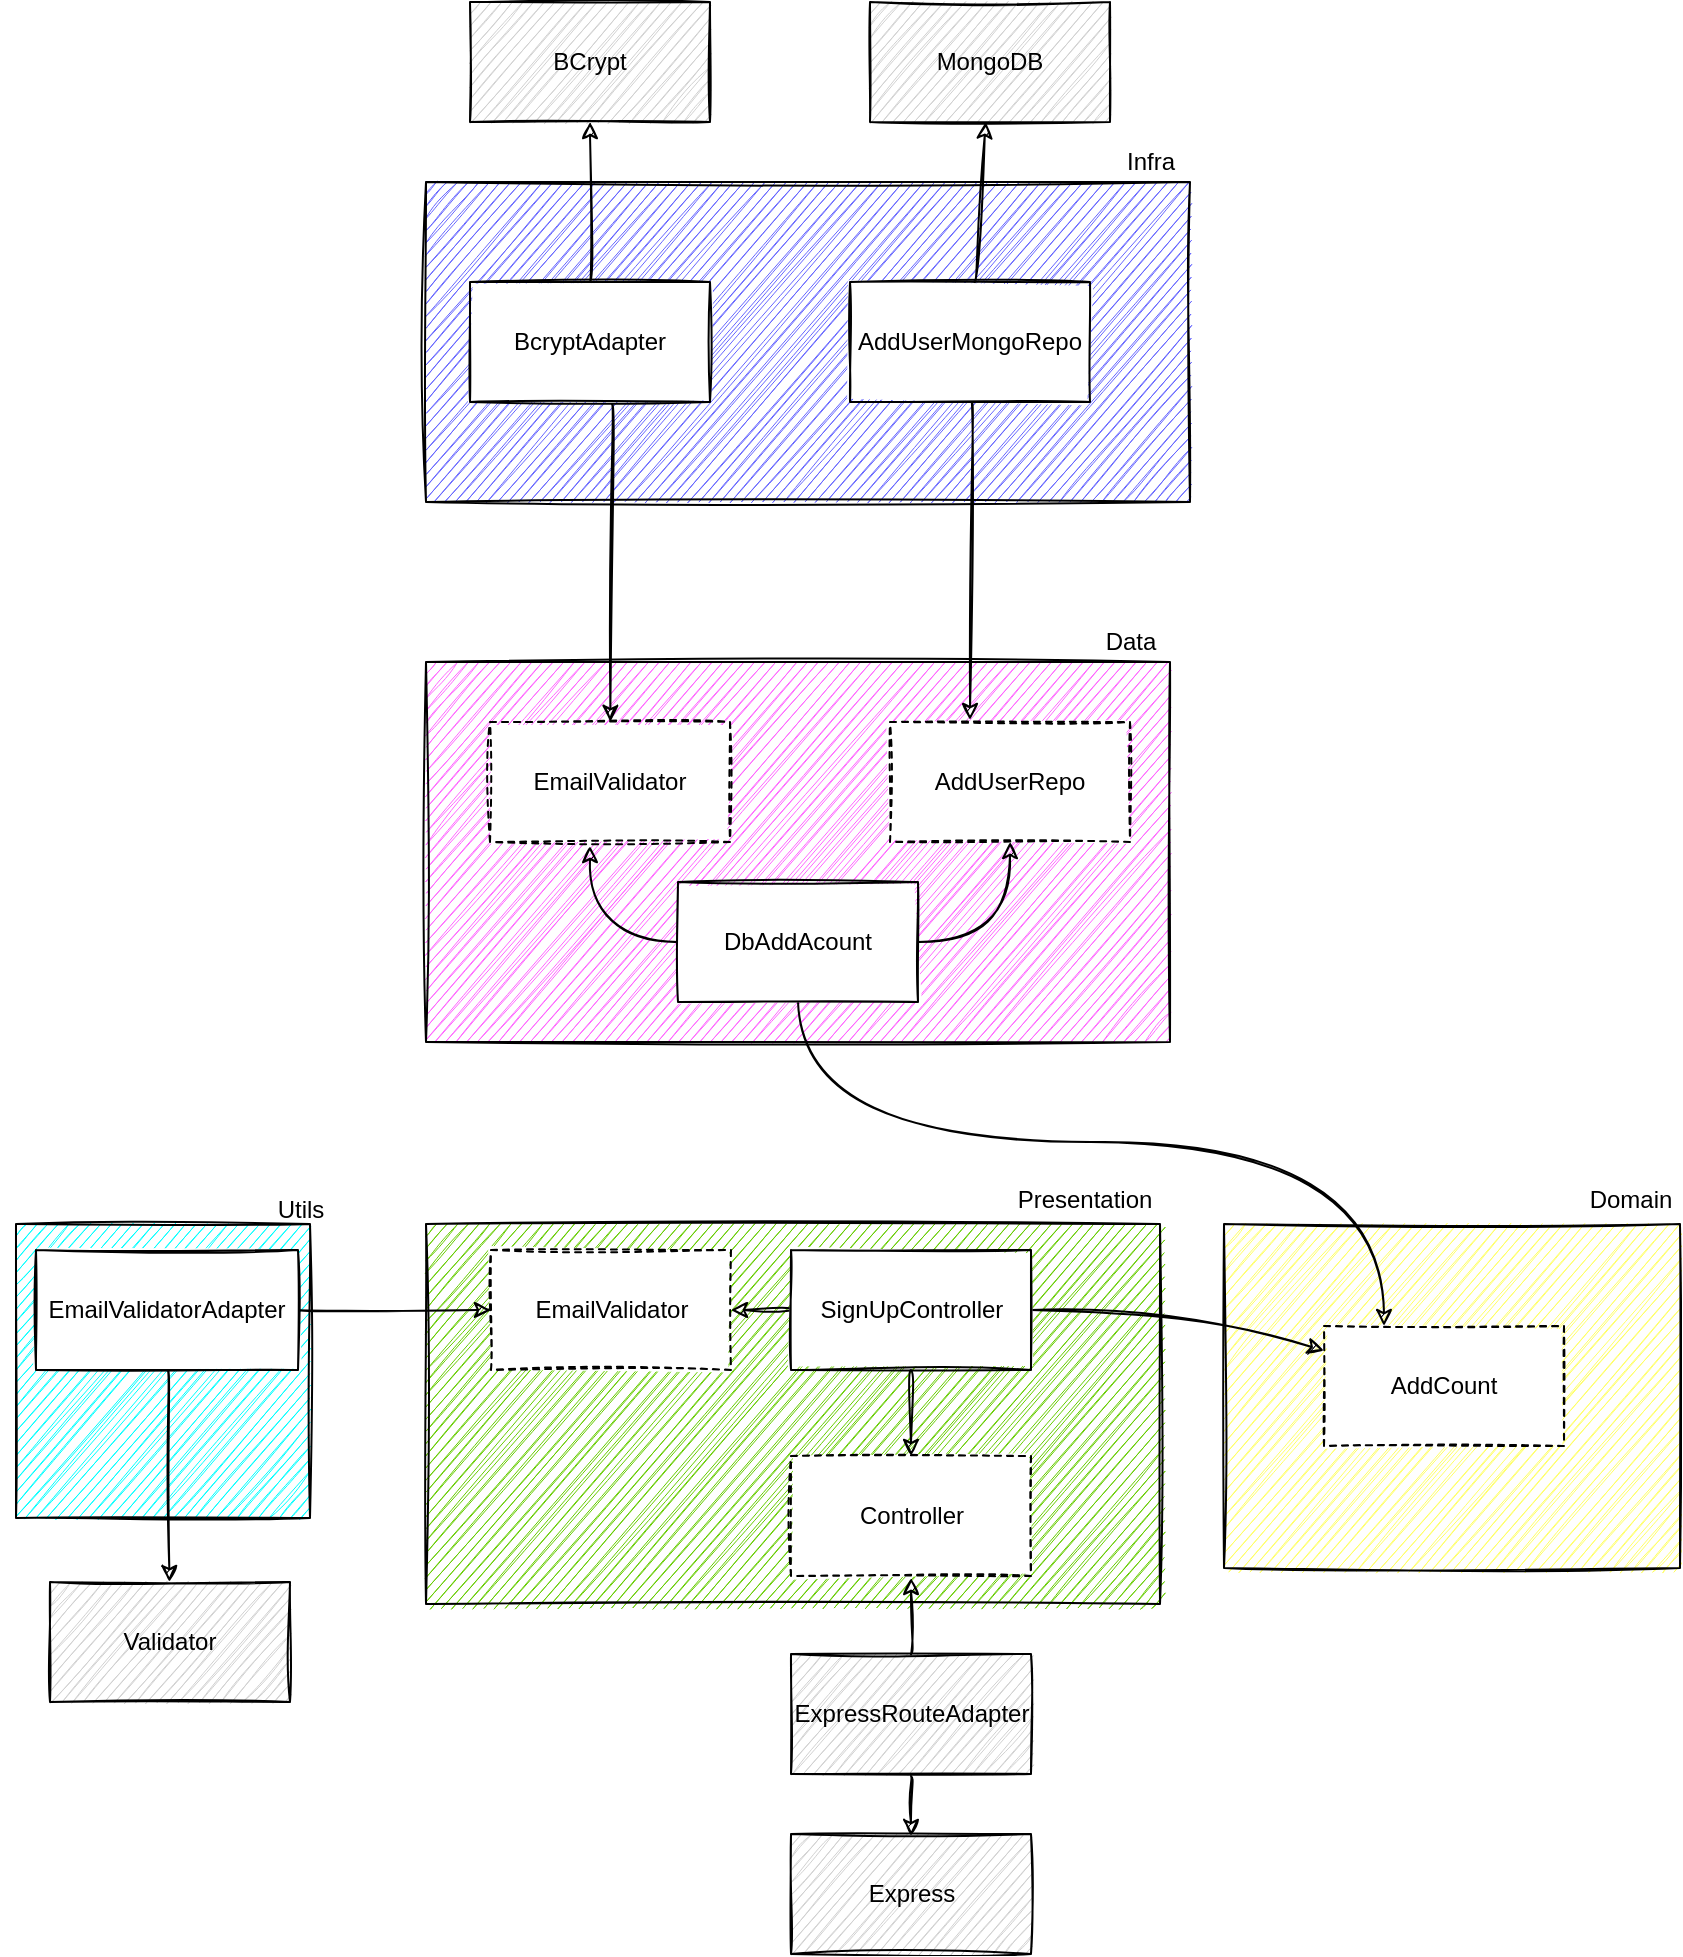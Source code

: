 <mxfile version="13.6.2" type="github">
  <diagram id="KFHT1xv7hrLZdYP2vJop" name="SingUP">
    <mxGraphModel dx="662" dy="1048" grid="1" gridSize="10" guides="0" tooltips="1" connect="0" arrows="0" fold="1" page="0" pageScale="1" pageWidth="827" pageHeight="1169" math="0" shadow="0">
      <root>
        <mxCell id="0" />
        <mxCell id="1" parent="0" />
        <mxCell id="jevTY8jZ-pcgP-MfwE-D-48" value="" style="whiteSpace=wrap;html=1;fillColor=#6666FF;gradientColor=none;sketch=1;" vertex="1" parent="1">
          <mxGeometry x="288" y="-280" width="382" height="160" as="geometry" />
        </mxCell>
        <mxCell id="jevTY8jZ-pcgP-MfwE-D-30" value="" style="whiteSpace=wrap;html=1;fillColor=#FFFF66;gradientColor=none;sketch=1;labelBorderColor=none;labelBackgroundColor=#FFFF66;" vertex="1" parent="1">
          <mxGeometry x="687" y="241" width="228" height="172" as="geometry" />
        </mxCell>
        <mxCell id="jevTY8jZ-pcgP-MfwE-D-1" value="MongoDB" style="whiteSpace=wrap;html=1;labelBorderColor=none;sketch=1;fillColor=#D1D1D1;" vertex="1" parent="1">
          <mxGeometry x="510" y="-370" width="120" height="60" as="geometry" />
        </mxCell>
        <mxCell id="jevTY8jZ-pcgP-MfwE-D-6" value="Express" style="whiteSpace=wrap;html=1;sketch=1;fillColor=#D1D1D1;" vertex="1" parent="1">
          <mxGeometry x="470.5" y="546" width="120" height="60" as="geometry" />
        </mxCell>
        <mxCell id="jevTY8jZ-pcgP-MfwE-D-7" value="" style="whiteSpace=wrap;html=1;sketch=1;fillColor=#66CC00;" vertex="1" parent="1">
          <mxGeometry x="288" y="241" width="367" height="190" as="geometry" />
        </mxCell>
        <mxCell id="jevTY8jZ-pcgP-MfwE-D-8" value="Validator" style="whiteSpace=wrap;html=1;sketch=1;fillColor=#D1D1D1;" vertex="1" parent="1">
          <mxGeometry x="100" y="420" width="120" height="60" as="geometry" />
        </mxCell>
        <mxCell id="jevTY8jZ-pcgP-MfwE-D-9" value="BCrypt" style="whiteSpace=wrap;html=1;sketch=1;fillColor=#D1D1D1;" vertex="1" parent="1">
          <mxGeometry x="310" y="-370" width="120" height="60" as="geometry" />
        </mxCell>
        <mxCell id="jevTY8jZ-pcgP-MfwE-D-20" value="" style="edgeStyle=none;orthogonalLoop=1;jettySize=auto;html=1;curved=1;sketch=1;" edge="1" parent="1">
          <mxGeometry relative="1" as="geometry">
            <mxPoint x="530.5" y="517" as="sourcePoint" />
            <mxPoint x="530.5" y="547" as="targetPoint" />
          </mxGeometry>
        </mxCell>
        <mxCell id="jevTY8jZ-pcgP-MfwE-D-25" value="" style="edgeStyle=none;orthogonalLoop=1;jettySize=auto;html=1;curved=1;sketch=1;" edge="1" parent="1" source="jevTY8jZ-pcgP-MfwE-D-17">
          <mxGeometry relative="1" as="geometry">
            <mxPoint x="530.5" y="418" as="targetPoint" />
          </mxGeometry>
        </mxCell>
        <mxCell id="jevTY8jZ-pcgP-MfwE-D-17" value="ExpressRouteAdapter" style="whiteSpace=wrap;html=1;sketch=1;fillColor=#D1D1D1;" vertex="1" parent="1">
          <mxGeometry x="470.5" y="456" width="120" height="60" as="geometry" />
        </mxCell>
        <mxCell id="jevTY8jZ-pcgP-MfwE-D-18" value="" style="whiteSpace=wrap;html=1;aspect=fixed;sketch=1;fillColor=#00FFFF;" vertex="1" parent="1">
          <mxGeometry x="83" y="241" width="147" height="147" as="geometry" />
        </mxCell>
        <mxCell id="jevTY8jZ-pcgP-MfwE-D-24" value="" style="edgeStyle=none;orthogonalLoop=1;jettySize=auto;html=1;curved=1;sketch=1;" edge="1" parent="1" source="jevTY8jZ-pcgP-MfwE-D-19" target="jevTY8jZ-pcgP-MfwE-D-23">
          <mxGeometry relative="1" as="geometry" />
        </mxCell>
        <mxCell id="jevTY8jZ-pcgP-MfwE-D-35" style="edgeStyle=none;orthogonalLoop=1;jettySize=auto;html=1;curved=1;sketch=1;" edge="1" parent="1" source="jevTY8jZ-pcgP-MfwE-D-19" target="jevTY8jZ-pcgP-MfwE-D-33">
          <mxGeometry relative="1" as="geometry">
            <Array as="points">
              <mxPoint x="668" y="284" />
            </Array>
          </mxGeometry>
        </mxCell>
        <mxCell id="jevTY8jZ-pcgP-MfwE-D-36" value="" style="edgeStyle=none;orthogonalLoop=1;jettySize=auto;html=1;curved=1;sketch=1;" edge="1" parent="1" source="jevTY8jZ-pcgP-MfwE-D-19" target="jevTY8jZ-pcgP-MfwE-D-22">
          <mxGeometry relative="1" as="geometry" />
        </mxCell>
        <mxCell id="jevTY8jZ-pcgP-MfwE-D-19" value="SignUpController" style="whiteSpace=wrap;html=1;sketch=1;" vertex="1" parent="1">
          <mxGeometry x="470.5" y="254" width="120" height="60" as="geometry" />
        </mxCell>
        <mxCell id="jevTY8jZ-pcgP-MfwE-D-22" value="Controller" style="whiteSpace=wrap;html=1;dashed=1;A;sketch=1;" vertex="1" parent="1">
          <mxGeometry x="470.5" y="357" width="120" height="60" as="geometry" />
        </mxCell>
        <mxCell id="jevTY8jZ-pcgP-MfwE-D-23" value="EmailValidator" style="whiteSpace=wrap;html=1;dashed=1;A;sketch=1;" vertex="1" parent="1">
          <mxGeometry x="320.5" y="254" width="120" height="60" as="geometry" />
        </mxCell>
        <mxCell id="jevTY8jZ-pcgP-MfwE-D-26" value="Utils" style="text;html=1;align=center;verticalAlign=middle;resizable=0;points=[];autosize=1;sketch=1;" vertex="1" parent="1">
          <mxGeometry x="208" y="225" width="33" height="18" as="geometry" />
        </mxCell>
        <mxCell id="jevTY8jZ-pcgP-MfwE-D-29" value="" style="edgeStyle=none;orthogonalLoop=1;jettySize=auto;html=1;curved=1;sketch=1;" edge="1" parent="1" source="jevTY8jZ-pcgP-MfwE-D-27" target="jevTY8jZ-pcgP-MfwE-D-23">
          <mxGeometry relative="1" as="geometry" />
        </mxCell>
        <mxCell id="jevTY8jZ-pcgP-MfwE-D-37" value="" style="edgeStyle=none;orthogonalLoop=1;jettySize=auto;html=1;curved=1;sketch=1;" edge="1" parent="1" source="jevTY8jZ-pcgP-MfwE-D-27" target="jevTY8jZ-pcgP-MfwE-D-8">
          <mxGeometry relative="1" as="geometry" />
        </mxCell>
        <mxCell id="jevTY8jZ-pcgP-MfwE-D-27" value="EmailValidatorAdapter" style="whiteSpace=wrap;html=1;fillColor=#ffffff;gradientColor=none;sketch=1;" vertex="1" parent="1">
          <mxGeometry x="93" y="254" width="131" height="60" as="geometry" />
        </mxCell>
        <mxCell id="jevTY8jZ-pcgP-MfwE-D-28" style="edgeStyle=none;orthogonalLoop=1;jettySize=auto;html=1;exitX=0;exitY=0.5;exitDx=0;exitDy=0;curved=1;sketch=1;" edge="1" parent="1" source="jevTY8jZ-pcgP-MfwE-D-18" target="jevTY8jZ-pcgP-MfwE-D-18">
          <mxGeometry relative="1" as="geometry" />
        </mxCell>
        <mxCell id="jevTY8jZ-pcgP-MfwE-D-31" value="Presentation" style="text;html=1;align=center;verticalAlign=middle;resizable=0;points=[];autosize=1;sketch=1;" vertex="1" parent="1">
          <mxGeometry x="578" y="220" width="77" height="18" as="geometry" />
        </mxCell>
        <mxCell id="jevTY8jZ-pcgP-MfwE-D-32" value="Domain" style="text;html=1;align=center;verticalAlign=middle;resizable=0;points=[];autosize=1;sketch=1;" vertex="1" parent="1">
          <mxGeometry x="864" y="220" width="51" height="18" as="geometry" />
        </mxCell>
        <mxCell id="jevTY8jZ-pcgP-MfwE-D-33" value="AddCount" style="whiteSpace=wrap;html=1;fillColor=#ffffff;gradientColor=none;dashed=1;sketch=1;" vertex="1" parent="1">
          <mxGeometry x="737" y="292" width="120" height="60" as="geometry" />
        </mxCell>
        <mxCell id="jevTY8jZ-pcgP-MfwE-D-38" style="edgeStyle=none;orthogonalLoop=1;jettySize=auto;html=1;exitX=0.25;exitY=1;exitDx=0;exitDy=0;curved=1;sketch=1;" edge="1" parent="1" source="jevTY8jZ-pcgP-MfwE-D-9" target="jevTY8jZ-pcgP-MfwE-D-9">
          <mxGeometry relative="1" as="geometry" />
        </mxCell>
        <mxCell id="jevTY8jZ-pcgP-MfwE-D-39" value="" style="whiteSpace=wrap;html=1;fillColor=#FF66FF;gradientColor=none;sketch=1;" vertex="1" parent="1">
          <mxGeometry x="288" y="-40" width="372" height="190" as="geometry" />
        </mxCell>
        <mxCell id="jevTY8jZ-pcgP-MfwE-D-40" value="EmailValidator" style="whiteSpace=wrap;html=1;fillColor=#ffffff;gradientColor=none;dashed=1;sketch=1;" vertex="1" parent="1">
          <mxGeometry x="320" y="-10" width="120" height="60" as="geometry" />
        </mxCell>
        <mxCell id="jevTY8jZ-pcgP-MfwE-D-41" value="AddUserRepo" style="whiteSpace=wrap;html=1;fillColor=#ffffff;gradientColor=none;dashed=1;sketch=1;" vertex="1" parent="1">
          <mxGeometry x="520" y="-10" width="120" height="60" as="geometry" />
        </mxCell>
        <mxCell id="jevTY8jZ-pcgP-MfwE-D-44" style="edgeStyle=none;orthogonalLoop=1;jettySize=auto;html=1;exitX=0;exitY=0.5;exitDx=0;exitDy=0;curved=1;sketch=1;" edge="1" parent="1" source="jevTY8jZ-pcgP-MfwE-D-42">
          <mxGeometry relative="1" as="geometry">
            <mxPoint x="370" y="52" as="targetPoint" />
            <Array as="points">
              <mxPoint x="370" y="100" />
            </Array>
          </mxGeometry>
        </mxCell>
        <mxCell id="jevTY8jZ-pcgP-MfwE-D-46" style="edgeStyle=none;orthogonalLoop=1;jettySize=auto;html=1;exitX=1;exitY=0.5;exitDx=0;exitDy=0;curved=1;sketch=1;" edge="1" parent="1" source="jevTY8jZ-pcgP-MfwE-D-42" target="jevTY8jZ-pcgP-MfwE-D-41">
          <mxGeometry relative="1" as="geometry">
            <Array as="points">
              <mxPoint x="580" y="100" />
            </Array>
          </mxGeometry>
        </mxCell>
        <mxCell id="jevTY8jZ-pcgP-MfwE-D-47" style="edgeStyle=none;orthogonalLoop=1;jettySize=auto;html=1;entryX=0.25;entryY=0;entryDx=0;entryDy=0;curved=1;sketch=1;" edge="1" parent="1" source="jevTY8jZ-pcgP-MfwE-D-42" target="jevTY8jZ-pcgP-MfwE-D-33">
          <mxGeometry relative="1" as="geometry">
            <mxPoint x="730" y="200" as="targetPoint" />
            <Array as="points">
              <mxPoint x="474" y="200" />
              <mxPoint x="767" y="200" />
            </Array>
          </mxGeometry>
        </mxCell>
        <mxCell id="jevTY8jZ-pcgP-MfwE-D-42" value="DbAddAcount" style="whiteSpace=wrap;html=1;fillColor=#ffffff;gradientColor=none;sketch=1;" vertex="1" parent="1">
          <mxGeometry x="414" y="70" width="120" height="60" as="geometry" />
        </mxCell>
        <mxCell id="jevTY8jZ-pcgP-MfwE-D-49" value="Data" style="text;html=1;align=center;verticalAlign=middle;resizable=0;points=[];autosize=1;sketch=1;" vertex="1" parent="1">
          <mxGeometry x="620" y="-60" width="40" height="20" as="geometry" />
        </mxCell>
        <mxCell id="jevTY8jZ-pcgP-MfwE-D-50" value="Infra" style="text;html=1;align=center;verticalAlign=middle;resizable=0;points=[];autosize=1;sketch=1;" vertex="1" parent="1">
          <mxGeometry x="630" y="-300" width="40" height="20" as="geometry" />
        </mxCell>
        <mxCell id="jevTY8jZ-pcgP-MfwE-D-54" style="edgeStyle=none;orthogonalLoop=1;jettySize=auto;html=1;curved=1;sketch=1;" edge="1" parent="1" source="jevTY8jZ-pcgP-MfwE-D-51" target="jevTY8jZ-pcgP-MfwE-D-9">
          <mxGeometry relative="1" as="geometry" />
        </mxCell>
        <mxCell id="jevTY8jZ-pcgP-MfwE-D-53" style="edgeStyle=none;orthogonalLoop=1;jettySize=auto;html=1;curved=1;sketch=1;" edge="1" parent="1" source="jevTY8jZ-pcgP-MfwE-D-52" target="jevTY8jZ-pcgP-MfwE-D-1">
          <mxGeometry relative="1" as="geometry" />
        </mxCell>
        <mxCell id="jevTY8jZ-pcgP-MfwE-D-52" value="AddUserMongoRepo" style="whiteSpace=wrap;html=1;fillColor=#ffffff;gradientColor=none;sketch=1;" vertex="1" parent="1">
          <mxGeometry x="500" y="-230" width="120" height="60" as="geometry" />
        </mxCell>
        <mxCell id="jevTY8jZ-pcgP-MfwE-D-51" value="BcryptAdapter" style="whiteSpace=wrap;html=1;fillColor=#ffffff;gradientColor=none;sketch=1;" vertex="1" parent="1">
          <mxGeometry x="310" y="-230" width="120" height="60" as="geometry" />
        </mxCell>
        <mxCell id="jevTY8jZ-pcgP-MfwE-D-57" style="edgeStyle=none;orthogonalLoop=1;jettySize=auto;html=1;curved=1;sketch=1;" edge="1" parent="1" target="jevTY8jZ-pcgP-MfwE-D-40">
          <mxGeometry relative="1" as="geometry">
            <mxPoint x="381" y="-169" as="sourcePoint" />
            <mxPoint x="290" y="-80" as="targetPoint" />
          </mxGeometry>
        </mxCell>
        <mxCell id="jevTY8jZ-pcgP-MfwE-D-58" style="edgeStyle=none;orthogonalLoop=1;jettySize=auto;html=1;curved=1;sketch=1;" edge="1" parent="1">
          <mxGeometry relative="1" as="geometry">
            <mxPoint x="560.84" y="-170" as="sourcePoint" />
            <mxPoint x="559.999" y="-11" as="targetPoint" />
          </mxGeometry>
        </mxCell>
      </root>
    </mxGraphModel>
  </diagram>
</mxfile>
